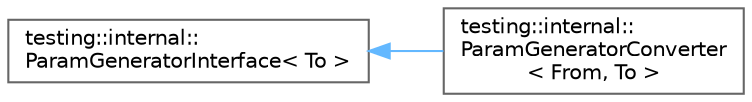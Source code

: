 digraph "Graphical Class Hierarchy"
{
 // LATEX_PDF_SIZE
  bgcolor="transparent";
  edge [fontname=Helvetica,fontsize=10,labelfontname=Helvetica,labelfontsize=10];
  node [fontname=Helvetica,fontsize=10,shape=box,height=0.2,width=0.4];
  rankdir="LR";
  Node0 [id="Node000000",label="testing::internal::\lParamGeneratorInterface\< To \>",height=0.2,width=0.4,color="grey40", fillcolor="white", style="filled",URL="$classtesting_1_1internal_1_1_param_generator_interface.html",tooltip=" "];
  Node0 -> Node1 [id="edge206_Node000000_Node000001",dir="back",color="steelblue1",style="solid",tooltip=" "];
  Node1 [id="Node000001",label="testing::internal::\lParamGeneratorConverter\l\< From, To \>",height=0.2,width=0.4,color="grey40", fillcolor="white", style="filled",URL="$classtesting_1_1internal_1_1_param_generator_converter.html",tooltip=" "];
}
